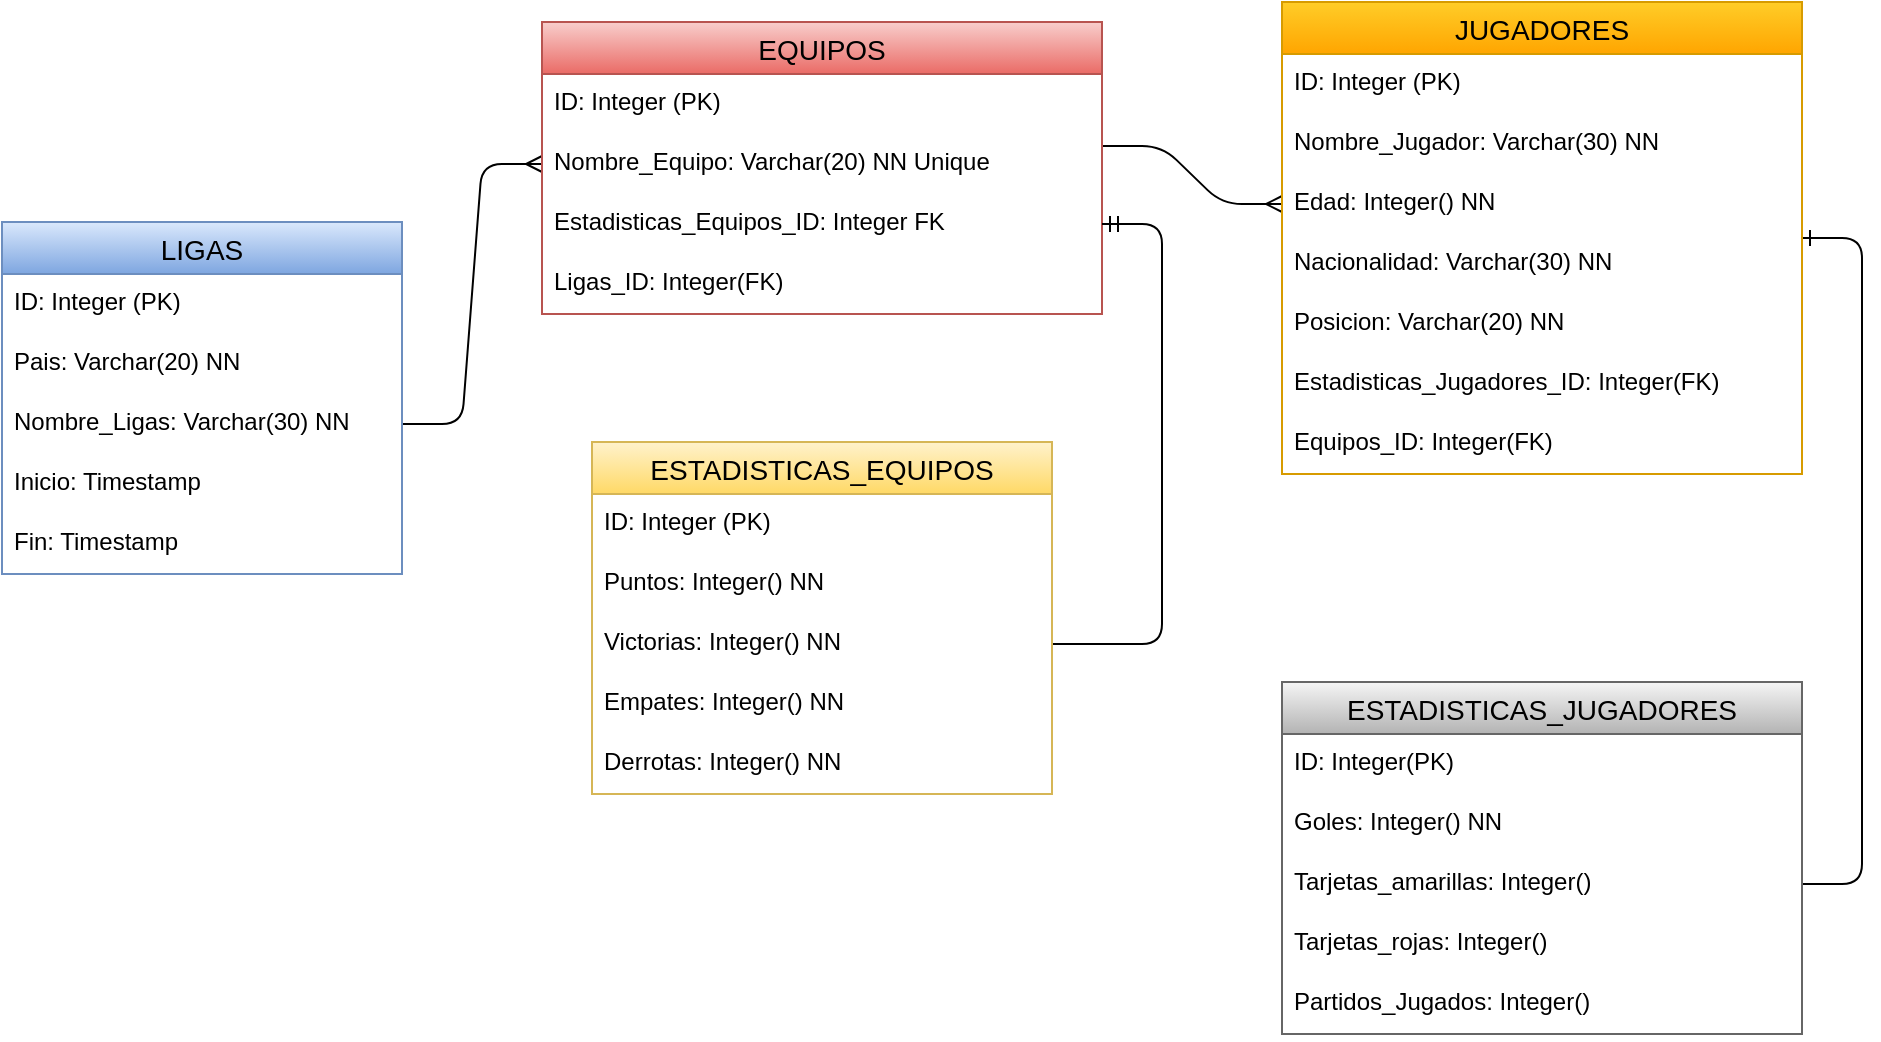 <mxfile version="13.7.3" type="device"><diagram id="0CA_lqVUg6dReghivOx0" name="Page-1"><mxGraphModel dx="1102" dy="1821" grid="1" gridSize="10" guides="1" tooltips="1" connect="1" arrows="1" fold="1" page="1" pageScale="1" pageWidth="827" pageHeight="1169" math="0" shadow="0"><root><mxCell id="0"/><mxCell id="1" parent="0"/><mxCell id="hSo3DSF1fPFXVoPoh4Nf-81" value="" style="edgeStyle=entityRelationEdgeStyle;fontSize=12;html=1;endArrow=ERmany;entryX=0;entryY=0.5;entryDx=0;entryDy=0;exitX=1;exitY=0.5;exitDx=0;exitDy=0;" edge="1" parent="1" source="hSo3DSF1fPFXVoPoh4Nf-18" target="hSo3DSF1fPFXVoPoh4Nf-36"><mxGeometry width="100" height="100" relative="1" as="geometry"><mxPoint x="200" y="216" as="sourcePoint"/><mxPoint x="340" y="210" as="targetPoint"/></mxGeometry></mxCell><mxCell id="hSo3DSF1fPFXVoPoh4Nf-85" value="" style="edgeStyle=entityRelationEdgeStyle;fontSize=12;html=1;endArrow=ERmany;exitX=1;exitY=0.2;exitDx=0;exitDy=0;entryX=0;entryY=0.5;entryDx=0;entryDy=0;exitPerimeter=0;" edge="1" parent="1" source="hSo3DSF1fPFXVoPoh4Nf-36" target="hSo3DSF1fPFXVoPoh4Nf-51"><mxGeometry width="100" height="100" relative="1" as="geometry"><mxPoint x="710" y="281" as="sourcePoint"/><mxPoint x="690" y="180" as="targetPoint"/></mxGeometry></mxCell><mxCell id="hSo3DSF1fPFXVoPoh4Nf-15" value="LIGAS" style="swimlane;fontStyle=0;childLayout=stackLayout;horizontal=1;startSize=26;horizontalStack=0;resizeParent=1;resizeParentMax=0;resizeLast=0;collapsible=1;marginBottom=0;align=center;fontSize=14;fillColor=#dae8fc;strokeColor=#6c8ebf;gradientColor=#7ea6e0;" vertex="1" parent="1"><mxGeometry x="120" y="-50" width="200" height="176" as="geometry"><mxRectangle x="220" y="40" width="80" height="26" as="alternateBounds"/></mxGeometry></mxCell><mxCell id="hSo3DSF1fPFXVoPoh4Nf-16" value="ID: Integer (PK)" style="text;strokeColor=none;fillColor=none;spacingLeft=4;spacingRight=4;overflow=hidden;rotatable=0;points=[[0,0.5],[1,0.5]];portConstraint=eastwest;fontSize=12;" vertex="1" parent="hSo3DSF1fPFXVoPoh4Nf-15"><mxGeometry y="26" width="200" height="30" as="geometry"/></mxCell><mxCell id="hSo3DSF1fPFXVoPoh4Nf-17" value="Pais: Varchar(20) NN" style="text;strokeColor=none;fillColor=none;spacingLeft=4;spacingRight=4;overflow=hidden;rotatable=0;points=[[0,0.5],[1,0.5]];portConstraint=eastwest;fontSize=12;" vertex="1" parent="hSo3DSF1fPFXVoPoh4Nf-15"><mxGeometry y="56" width="200" height="30" as="geometry"/></mxCell><mxCell id="hSo3DSF1fPFXVoPoh4Nf-18" value="Nombre_Ligas: Varchar(30) NN" style="text;strokeColor=none;fillColor=none;spacingLeft=4;spacingRight=4;overflow=hidden;rotatable=0;points=[[0,0.5],[1,0.5]];portConstraint=eastwest;fontSize=12;" vertex="1" parent="hSo3DSF1fPFXVoPoh4Nf-15"><mxGeometry y="86" width="200" height="30" as="geometry"/></mxCell><mxCell id="hSo3DSF1fPFXVoPoh4Nf-66" value="Inicio: Timestamp" style="text;strokeColor=none;fillColor=none;spacingLeft=4;spacingRight=4;overflow=hidden;rotatable=0;points=[[0,0.5],[1,0.5]];portConstraint=eastwest;fontSize=12;" vertex="1" parent="hSo3DSF1fPFXVoPoh4Nf-15"><mxGeometry y="116" width="200" height="30" as="geometry"/></mxCell><mxCell id="hSo3DSF1fPFXVoPoh4Nf-67" value="Fin: Timestamp" style="text;strokeColor=none;fillColor=none;spacingLeft=4;spacingRight=4;overflow=hidden;rotatable=0;points=[[0,0.5],[1,0.5]];portConstraint=eastwest;fontSize=12;" vertex="1" parent="hSo3DSF1fPFXVoPoh4Nf-15"><mxGeometry y="146" width="200" height="30" as="geometry"/></mxCell><mxCell id="hSo3DSF1fPFXVoPoh4Nf-93" value="" style="edgeStyle=entityRelationEdgeStyle;fontSize=12;html=1;endArrow=ERone;endFill=1;exitX=1;exitY=0.5;exitDx=0;exitDy=0;" edge="1" parent="1" source="hSo3DSF1fPFXVoPoh4Nf-57" target="hSo3DSF1fPFXVoPoh4Nf-48"><mxGeometry width="100" height="100" relative="1" as="geometry"><mxPoint x="780" y="310" as="sourcePoint"/><mxPoint x="880" y="210" as="targetPoint"/></mxGeometry></mxCell><mxCell id="hSo3DSF1fPFXVoPoh4Nf-34" value="EQUIPOS" style="swimlane;fontStyle=0;childLayout=stackLayout;horizontal=1;startSize=26;horizontalStack=0;resizeParent=1;resizeParentMax=0;resizeLast=0;collapsible=1;marginBottom=0;align=center;fontSize=14;gradientColor=#ea6b66;fillColor=#f8cecc;strokeColor=#b85450;" vertex="1" parent="1"><mxGeometry x="390" y="-150" width="280" height="146" as="geometry"><mxRectangle x="100" y="350" width="100" height="26" as="alternateBounds"/></mxGeometry></mxCell><mxCell id="hSo3DSF1fPFXVoPoh4Nf-35" value="ID: Integer (PK)" style="text;strokeColor=none;fillColor=none;spacingLeft=4;spacingRight=4;overflow=hidden;rotatable=0;points=[[0,0.5],[1,0.5]];portConstraint=eastwest;fontSize=12;" vertex="1" parent="hSo3DSF1fPFXVoPoh4Nf-34"><mxGeometry y="26" width="280" height="30" as="geometry"/></mxCell><mxCell id="hSo3DSF1fPFXVoPoh4Nf-36" value="Nombre_Equipo: Varchar(20) NN Unique" style="text;strokeColor=none;fillColor=none;spacingLeft=4;spacingRight=4;overflow=hidden;rotatable=0;points=[[0,0.5],[1,0.5]];portConstraint=eastwest;fontSize=12;" vertex="1" parent="hSo3DSF1fPFXVoPoh4Nf-34"><mxGeometry y="56" width="280" height="30" as="geometry"/></mxCell><mxCell id="hSo3DSF1fPFXVoPoh4Nf-37" value="Estadisticas_Equipos_ID: Integer FK " style="text;strokeColor=none;fillColor=none;spacingLeft=4;spacingRight=4;overflow=hidden;rotatable=0;points=[[0,0.5],[1,0.5]];portConstraint=eastwest;fontSize=12;" vertex="1" parent="hSo3DSF1fPFXVoPoh4Nf-34"><mxGeometry y="86" width="280" height="30" as="geometry"/></mxCell><mxCell id="hSo3DSF1fPFXVoPoh4Nf-96" value="Ligas_ID: Integer(FK)" style="text;strokeColor=none;fillColor=none;spacingLeft=4;spacingRight=4;overflow=hidden;rotatable=0;points=[[0,0.5],[1,0.5]];portConstraint=eastwest;fontSize=12;" vertex="1" parent="hSo3DSF1fPFXVoPoh4Nf-34"><mxGeometry y="116" width="280" height="30" as="geometry"/></mxCell><mxCell id="hSo3DSF1fPFXVoPoh4Nf-48" value="JUGADORES" style="swimlane;fontStyle=0;childLayout=stackLayout;horizontal=1;startSize=26;horizontalStack=0;resizeParent=1;resizeParentMax=0;resizeLast=0;collapsible=1;marginBottom=0;align=center;fontSize=14;gradientColor=#ffa500;fillColor=#ffcd28;strokeColor=#d79b00;" vertex="1" parent="1"><mxGeometry x="760" y="-160" width="260" height="236" as="geometry"><mxRectangle x="560" y="280" width="120" height="26" as="alternateBounds"/></mxGeometry></mxCell><mxCell id="hSo3DSF1fPFXVoPoh4Nf-49" value="ID: Integer (PK)" style="text;strokeColor=none;fillColor=none;spacingLeft=4;spacingRight=4;overflow=hidden;rotatable=0;points=[[0,0.5],[1,0.5]];portConstraint=eastwest;fontSize=12;" vertex="1" parent="hSo3DSF1fPFXVoPoh4Nf-48"><mxGeometry y="26" width="260" height="30" as="geometry"/></mxCell><mxCell id="hSo3DSF1fPFXVoPoh4Nf-50" value="Nombre_Jugador: Varchar(30) NN" style="text;strokeColor=none;fillColor=none;spacingLeft=4;spacingRight=4;overflow=hidden;rotatable=0;points=[[0,0.5],[1,0.5]];portConstraint=eastwest;fontSize=12;" vertex="1" parent="hSo3DSF1fPFXVoPoh4Nf-48"><mxGeometry y="56" width="260" height="30" as="geometry"/></mxCell><mxCell id="hSo3DSF1fPFXVoPoh4Nf-51" value="Edad: Integer() NN" style="text;strokeColor=none;fillColor=none;spacingLeft=4;spacingRight=4;overflow=hidden;rotatable=0;points=[[0,0.5],[1,0.5]];portConstraint=eastwest;fontSize=12;" vertex="1" parent="hSo3DSF1fPFXVoPoh4Nf-48"><mxGeometry y="86" width="260" height="30" as="geometry"/></mxCell><mxCell id="hSo3DSF1fPFXVoPoh4Nf-52" value="Nacionalidad: Varchar(30) NN" style="text;strokeColor=none;fillColor=none;spacingLeft=4;spacingRight=4;overflow=hidden;rotatable=0;points=[[0,0.5],[1,0.5]];portConstraint=eastwest;fontSize=12;" vertex="1" parent="hSo3DSF1fPFXVoPoh4Nf-48"><mxGeometry y="116" width="260" height="30" as="geometry"/></mxCell><mxCell id="hSo3DSF1fPFXVoPoh4Nf-53" value="Posicion: Varchar(20) NN" style="text;strokeColor=none;fillColor=none;spacingLeft=4;spacingRight=4;overflow=hidden;rotatable=0;points=[[0,0.5],[1,0.5]];portConstraint=eastwest;fontSize=12;" vertex="1" parent="hSo3DSF1fPFXVoPoh4Nf-48"><mxGeometry y="146" width="260" height="30" as="geometry"/></mxCell><mxCell id="hSo3DSF1fPFXVoPoh4Nf-60" value="Estadisticas_Jugadores_ID: Integer(FK)" style="text;strokeColor=none;fillColor=none;spacingLeft=4;spacingRight=4;overflow=hidden;rotatable=0;points=[[0,0.5],[1,0.5]];portConstraint=eastwest;fontSize=12;" vertex="1" parent="hSo3DSF1fPFXVoPoh4Nf-48"><mxGeometry y="176" width="260" height="30" as="geometry"/></mxCell><mxCell id="hSo3DSF1fPFXVoPoh4Nf-97" value="Equipos_ID: Integer(FK)" style="text;strokeColor=none;fillColor=none;spacingLeft=4;spacingRight=4;overflow=hidden;rotatable=0;points=[[0,0.5],[1,0.5]];portConstraint=eastwest;fontSize=12;" vertex="1" parent="hSo3DSF1fPFXVoPoh4Nf-48"><mxGeometry y="206" width="260" height="30" as="geometry"/></mxCell><mxCell id="hSo3DSF1fPFXVoPoh4Nf-95" value="" style="edgeStyle=entityRelationEdgeStyle;fontSize=12;html=1;endArrow=ERmandOne;exitX=1;exitY=0.5;exitDx=0;exitDy=0;" edge="1" parent="1" source="hSo3DSF1fPFXVoPoh4Nf-42" target="hSo3DSF1fPFXVoPoh4Nf-37"><mxGeometry width="100" height="100" relative="1" as="geometry"><mxPoint x="540" y="160" as="sourcePoint"/><mxPoint x="640" y="60" as="targetPoint"/></mxGeometry></mxCell><mxCell id="hSo3DSF1fPFXVoPoh4Nf-39" value="ESTADISTICAS_EQUIPOS" style="swimlane;fontStyle=0;childLayout=stackLayout;horizontal=1;startSize=26;horizontalStack=0;resizeParent=1;resizeParentMax=0;resizeLast=0;collapsible=1;marginBottom=0;align=center;fontSize=14;gradientColor=#ffd966;fillColor=#fff2cc;strokeColor=#d6b656;" vertex="1" parent="1"><mxGeometry x="415" y="60" width="230" height="176" as="geometry"><mxRectangle x="50" y="510" width="200" height="26" as="alternateBounds"/></mxGeometry></mxCell><mxCell id="hSo3DSF1fPFXVoPoh4Nf-40" value="ID: Integer (PK)" style="text;strokeColor=none;fillColor=none;spacingLeft=4;spacingRight=4;overflow=hidden;rotatable=0;points=[[0,0.5],[1,0.5]];portConstraint=eastwest;fontSize=12;" vertex="1" parent="hSo3DSF1fPFXVoPoh4Nf-39"><mxGeometry y="26" width="230" height="30" as="geometry"/></mxCell><mxCell id="hSo3DSF1fPFXVoPoh4Nf-41" value="Puntos: Integer() NN" style="text;strokeColor=none;fillColor=none;spacingLeft=4;spacingRight=4;overflow=hidden;rotatable=0;points=[[0,0.5],[1,0.5]];portConstraint=eastwest;fontSize=12;" vertex="1" parent="hSo3DSF1fPFXVoPoh4Nf-39"><mxGeometry y="56" width="230" height="30" as="geometry"/></mxCell><mxCell id="hSo3DSF1fPFXVoPoh4Nf-42" value="Victorias: Integer() NN" style="text;strokeColor=none;fillColor=none;spacingLeft=4;spacingRight=4;overflow=hidden;rotatable=0;points=[[0,0.5],[1,0.5]];portConstraint=eastwest;fontSize=12;" vertex="1" parent="hSo3DSF1fPFXVoPoh4Nf-39"><mxGeometry y="86" width="230" height="30" as="geometry"/></mxCell><mxCell id="hSo3DSF1fPFXVoPoh4Nf-45" value="Empates: Integer() NN" style="text;strokeColor=none;fillColor=none;spacingLeft=4;spacingRight=4;overflow=hidden;rotatable=0;points=[[0,0.5],[1,0.5]];portConstraint=eastwest;fontSize=12;" vertex="1" parent="hSo3DSF1fPFXVoPoh4Nf-39"><mxGeometry y="116" width="230" height="30" as="geometry"/></mxCell><mxCell id="hSo3DSF1fPFXVoPoh4Nf-44" value="Derrotas: Integer() NN" style="text;strokeColor=none;fillColor=none;spacingLeft=4;spacingRight=4;overflow=hidden;rotatable=0;points=[[0,0.5],[1,0.5]];portConstraint=eastwest;fontSize=12;" vertex="1" parent="hSo3DSF1fPFXVoPoh4Nf-39"><mxGeometry y="146" width="230" height="30" as="geometry"/></mxCell><mxCell id="hSo3DSF1fPFXVoPoh4Nf-54" value="ESTADISTICAS_JUGADORES" style="swimlane;fontStyle=0;childLayout=stackLayout;horizontal=1;startSize=26;horizontalStack=0;resizeParent=1;resizeParentMax=0;resizeLast=0;collapsible=1;marginBottom=0;align=center;fontSize=14;gradientColor=#b3b3b3;fillColor=#f5f5f5;strokeColor=#666666;" vertex="1" parent="1"><mxGeometry x="760" y="180" width="260" height="176" as="geometry"><mxRectangle x="480" y="559" width="230" height="26" as="alternateBounds"/></mxGeometry></mxCell><mxCell id="hSo3DSF1fPFXVoPoh4Nf-55" value="ID: Integer(PK)" style="text;strokeColor=none;fillColor=none;spacingLeft=4;spacingRight=4;overflow=hidden;rotatable=0;points=[[0,0.5],[1,0.5]];portConstraint=eastwest;fontSize=12;" vertex="1" parent="hSo3DSF1fPFXVoPoh4Nf-54"><mxGeometry y="26" width="260" height="30" as="geometry"/></mxCell><mxCell id="hSo3DSF1fPFXVoPoh4Nf-56" value="Goles: Integer() NN" style="text;strokeColor=none;fillColor=none;spacingLeft=4;spacingRight=4;overflow=hidden;rotatable=0;points=[[0,0.5],[1,0.5]];portConstraint=eastwest;fontSize=12;" vertex="1" parent="hSo3DSF1fPFXVoPoh4Nf-54"><mxGeometry y="56" width="260" height="30" as="geometry"/></mxCell><mxCell id="hSo3DSF1fPFXVoPoh4Nf-57" value="Tarjetas_amarillas: Integer()" style="text;strokeColor=none;fillColor=none;spacingLeft=4;spacingRight=4;overflow=hidden;rotatable=0;points=[[0,0.5],[1,0.5]];portConstraint=eastwest;fontSize=12;" vertex="1" parent="hSo3DSF1fPFXVoPoh4Nf-54"><mxGeometry y="86" width="260" height="30" as="geometry"/></mxCell><mxCell id="hSo3DSF1fPFXVoPoh4Nf-58" value="Tarjetas_rojas: Integer()" style="text;strokeColor=none;fillColor=none;spacingLeft=4;spacingRight=4;overflow=hidden;rotatable=0;points=[[0,0.5],[1,0.5]];portConstraint=eastwest;fontSize=12;" vertex="1" parent="hSo3DSF1fPFXVoPoh4Nf-54"><mxGeometry y="116" width="260" height="30" as="geometry"/></mxCell><mxCell id="hSo3DSF1fPFXVoPoh4Nf-59" value="Partidos_Jugados: Integer()" style="text;strokeColor=none;fillColor=none;spacingLeft=4;spacingRight=4;overflow=hidden;rotatable=0;points=[[0,0.5],[1,0.5]];portConstraint=eastwest;fontSize=12;" vertex="1" parent="hSo3DSF1fPFXVoPoh4Nf-54"><mxGeometry y="146" width="260" height="30" as="geometry"/></mxCell></root></mxGraphModel></diagram></mxfile>